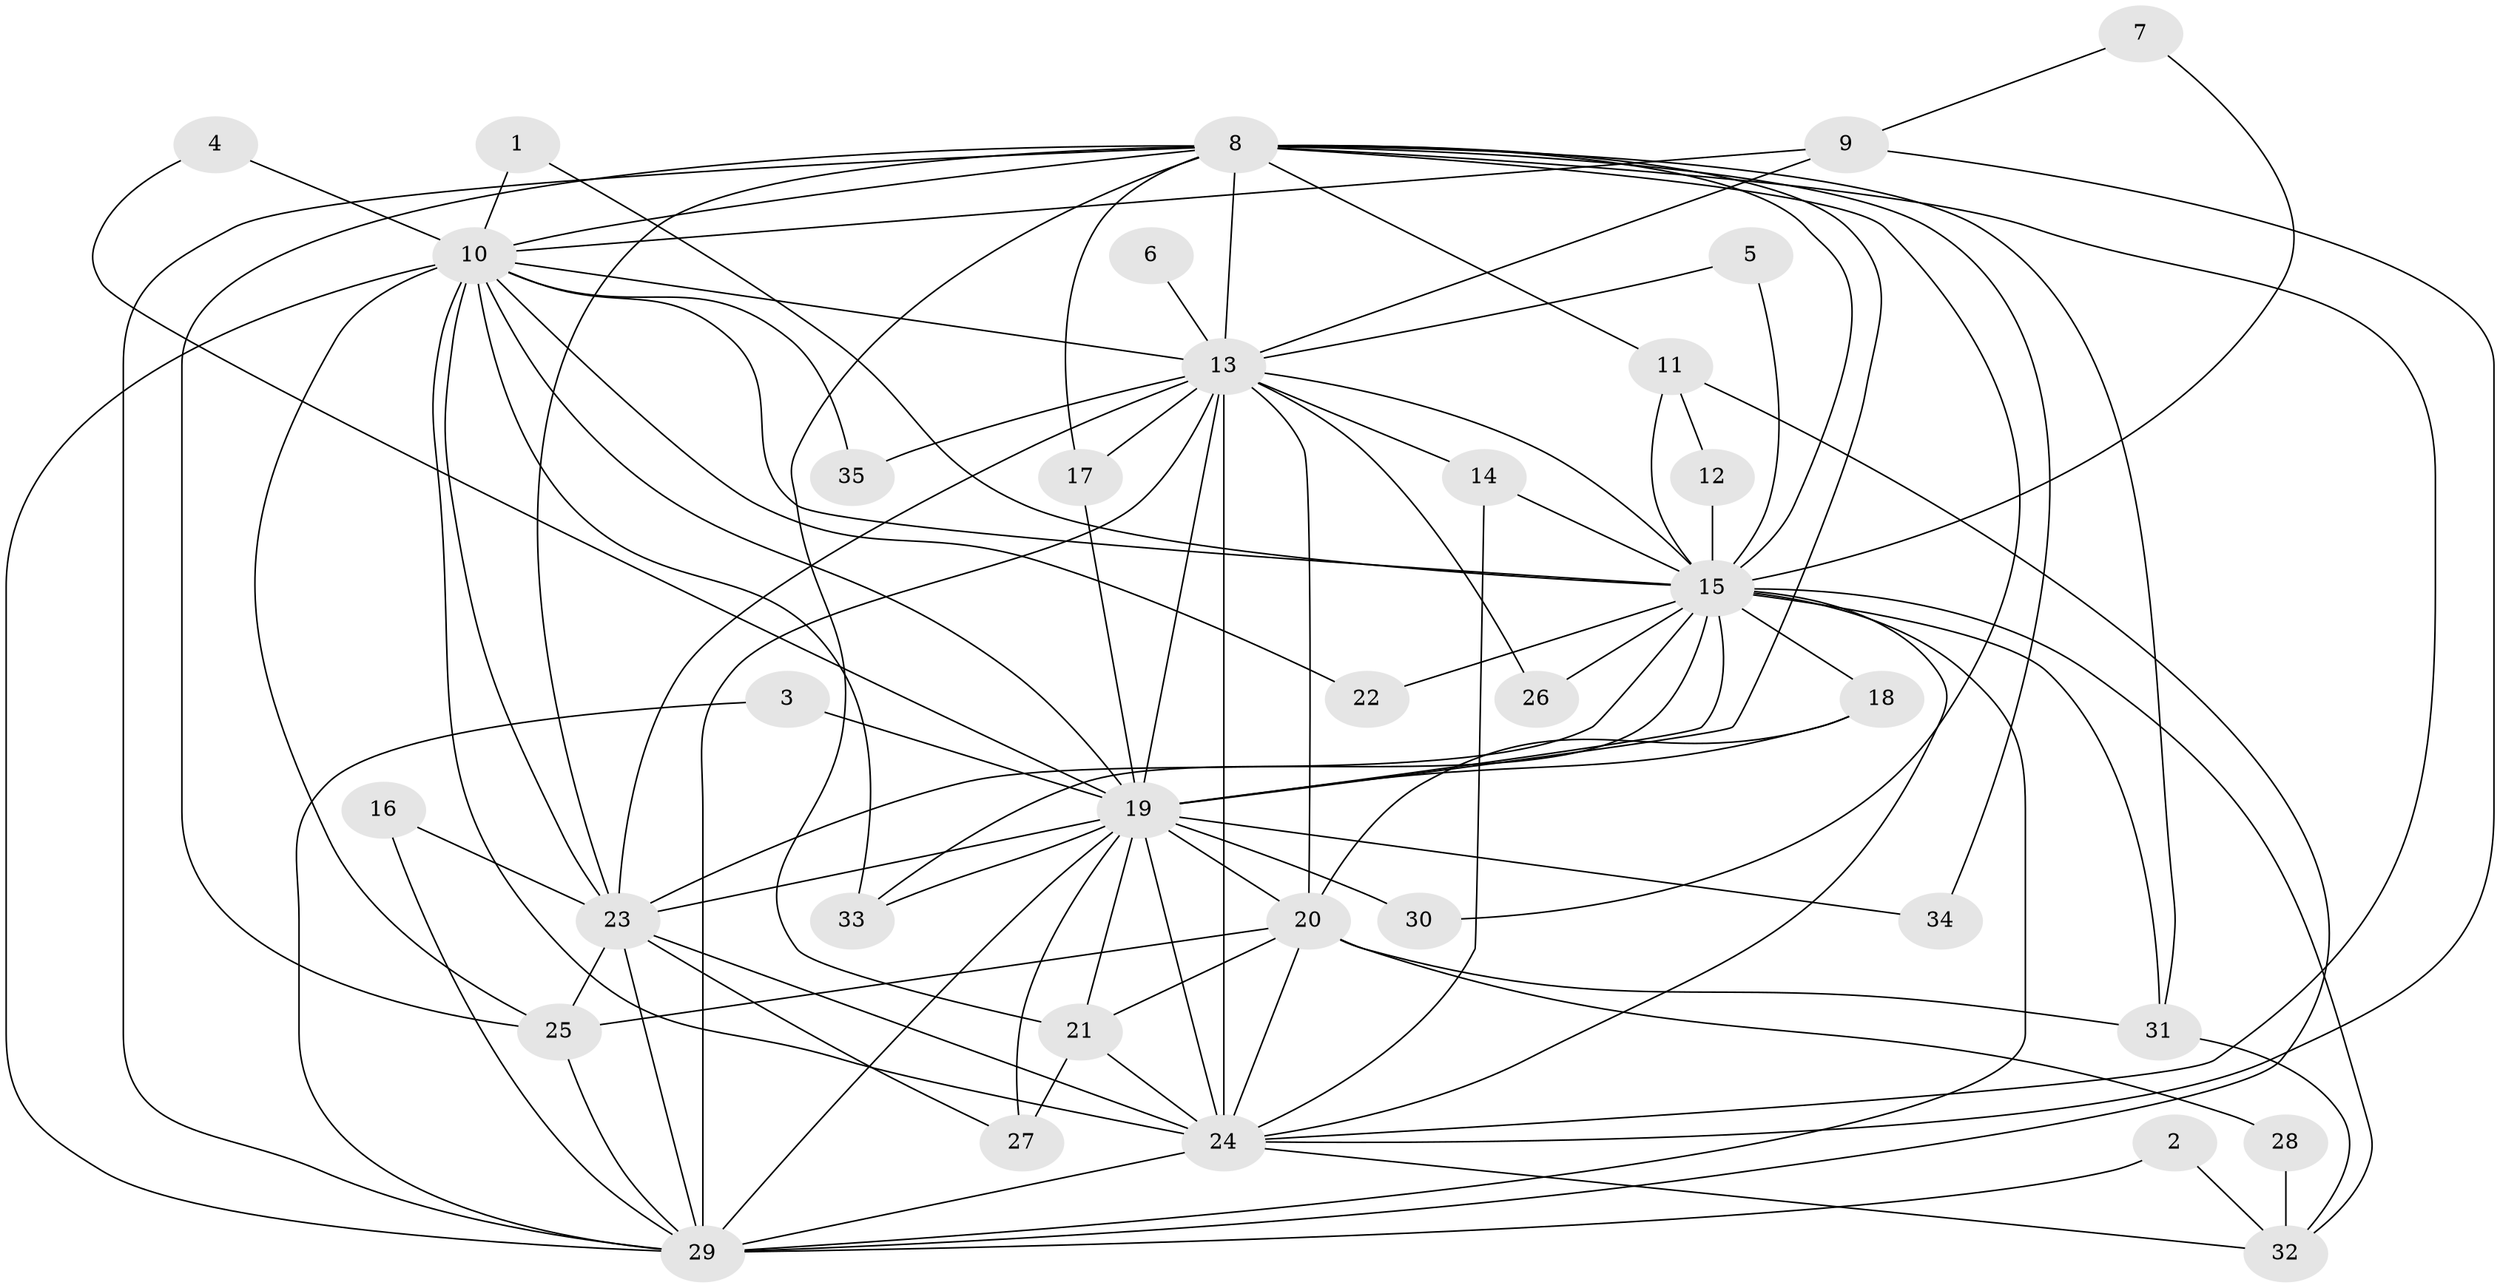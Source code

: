 // original degree distribution, {16: 0.05714285714285714, 17: 0.014285714285714285, 18: 0.014285714285714285, 23: 0.014285714285714285, 15: 0.014285714285714285, 19: 0.014285714285714285, 21: 0.014285714285714285, 2: 0.5714285714285714, 5: 0.014285714285714285, 4: 0.08571428571428572, 8: 0.014285714285714285, 3: 0.17142857142857143}
// Generated by graph-tools (version 1.1) at 2025/49/03/09/25 03:49:33]
// undirected, 35 vertices, 96 edges
graph export_dot {
graph [start="1"]
  node [color=gray90,style=filled];
  1;
  2;
  3;
  4;
  5;
  6;
  7;
  8;
  9;
  10;
  11;
  12;
  13;
  14;
  15;
  16;
  17;
  18;
  19;
  20;
  21;
  22;
  23;
  24;
  25;
  26;
  27;
  28;
  29;
  30;
  31;
  32;
  33;
  34;
  35;
  1 -- 10 [weight=1.0];
  1 -- 15 [weight=1.0];
  2 -- 29 [weight=1.0];
  2 -- 32 [weight=1.0];
  3 -- 19 [weight=1.0];
  3 -- 29 [weight=1.0];
  4 -- 10 [weight=1.0];
  4 -- 19 [weight=1.0];
  5 -- 13 [weight=1.0];
  5 -- 15 [weight=1.0];
  6 -- 13 [weight=1.0];
  7 -- 9 [weight=1.0];
  7 -- 15 [weight=1.0];
  8 -- 10 [weight=1.0];
  8 -- 11 [weight=1.0];
  8 -- 13 [weight=2.0];
  8 -- 15 [weight=1.0];
  8 -- 17 [weight=1.0];
  8 -- 19 [weight=1.0];
  8 -- 21 [weight=1.0];
  8 -- 23 [weight=1.0];
  8 -- 24 [weight=1.0];
  8 -- 25 [weight=1.0];
  8 -- 29 [weight=3.0];
  8 -- 30 [weight=1.0];
  8 -- 31 [weight=1.0];
  8 -- 34 [weight=1.0];
  9 -- 10 [weight=1.0];
  9 -- 13 [weight=1.0];
  9 -- 24 [weight=1.0];
  10 -- 13 [weight=2.0];
  10 -- 15 [weight=1.0];
  10 -- 19 [weight=1.0];
  10 -- 22 [weight=1.0];
  10 -- 23 [weight=1.0];
  10 -- 24 [weight=1.0];
  10 -- 25 [weight=1.0];
  10 -- 29 [weight=2.0];
  10 -- 33 [weight=1.0];
  10 -- 35 [weight=1.0];
  11 -- 12 [weight=1.0];
  11 -- 15 [weight=1.0];
  11 -- 29 [weight=1.0];
  12 -- 15 [weight=1.0];
  13 -- 14 [weight=1.0];
  13 -- 15 [weight=3.0];
  13 -- 17 [weight=1.0];
  13 -- 19 [weight=3.0];
  13 -- 20 [weight=3.0];
  13 -- 23 [weight=3.0];
  13 -- 24 [weight=3.0];
  13 -- 26 [weight=1.0];
  13 -- 29 [weight=4.0];
  13 -- 35 [weight=1.0];
  14 -- 15 [weight=1.0];
  14 -- 24 [weight=1.0];
  15 -- 18 [weight=1.0];
  15 -- 19 [weight=1.0];
  15 -- 22 [weight=1.0];
  15 -- 23 [weight=1.0];
  15 -- 24 [weight=1.0];
  15 -- 26 [weight=1.0];
  15 -- 29 [weight=3.0];
  15 -- 31 [weight=1.0];
  15 -- 32 [weight=1.0];
  15 -- 33 [weight=1.0];
  16 -- 23 [weight=1.0];
  16 -- 29 [weight=2.0];
  17 -- 19 [weight=1.0];
  18 -- 19 [weight=1.0];
  18 -- 20 [weight=1.0];
  19 -- 20 [weight=1.0];
  19 -- 21 [weight=1.0];
  19 -- 23 [weight=2.0];
  19 -- 24 [weight=1.0];
  19 -- 27 [weight=1.0];
  19 -- 29 [weight=3.0];
  19 -- 30 [weight=1.0];
  19 -- 33 [weight=1.0];
  19 -- 34 [weight=1.0];
  20 -- 21 [weight=1.0];
  20 -- 24 [weight=1.0];
  20 -- 25 [weight=1.0];
  20 -- 28 [weight=1.0];
  20 -- 31 [weight=1.0];
  21 -- 24 [weight=1.0];
  21 -- 27 [weight=1.0];
  23 -- 24 [weight=1.0];
  23 -- 25 [weight=1.0];
  23 -- 27 [weight=1.0];
  23 -- 29 [weight=2.0];
  24 -- 29 [weight=3.0];
  24 -- 32 [weight=1.0];
  25 -- 29 [weight=1.0];
  28 -- 32 [weight=1.0];
  31 -- 32 [weight=1.0];
}
